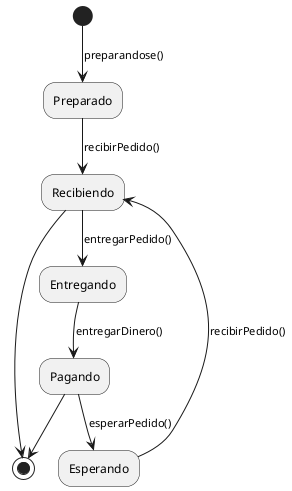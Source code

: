@startuml EstadoDelivery
(*)--> [preparandose()] Preparado
--> [recibirPedido()] Recibiendo
--> [entregarPedido()] Entregando
--> [entregarDinero()] Pagando
-->(*)
Pagando --> [esperarPedido()] Esperando
-->[recibirPedido()] Recibiendo
--> (*)
@enduml